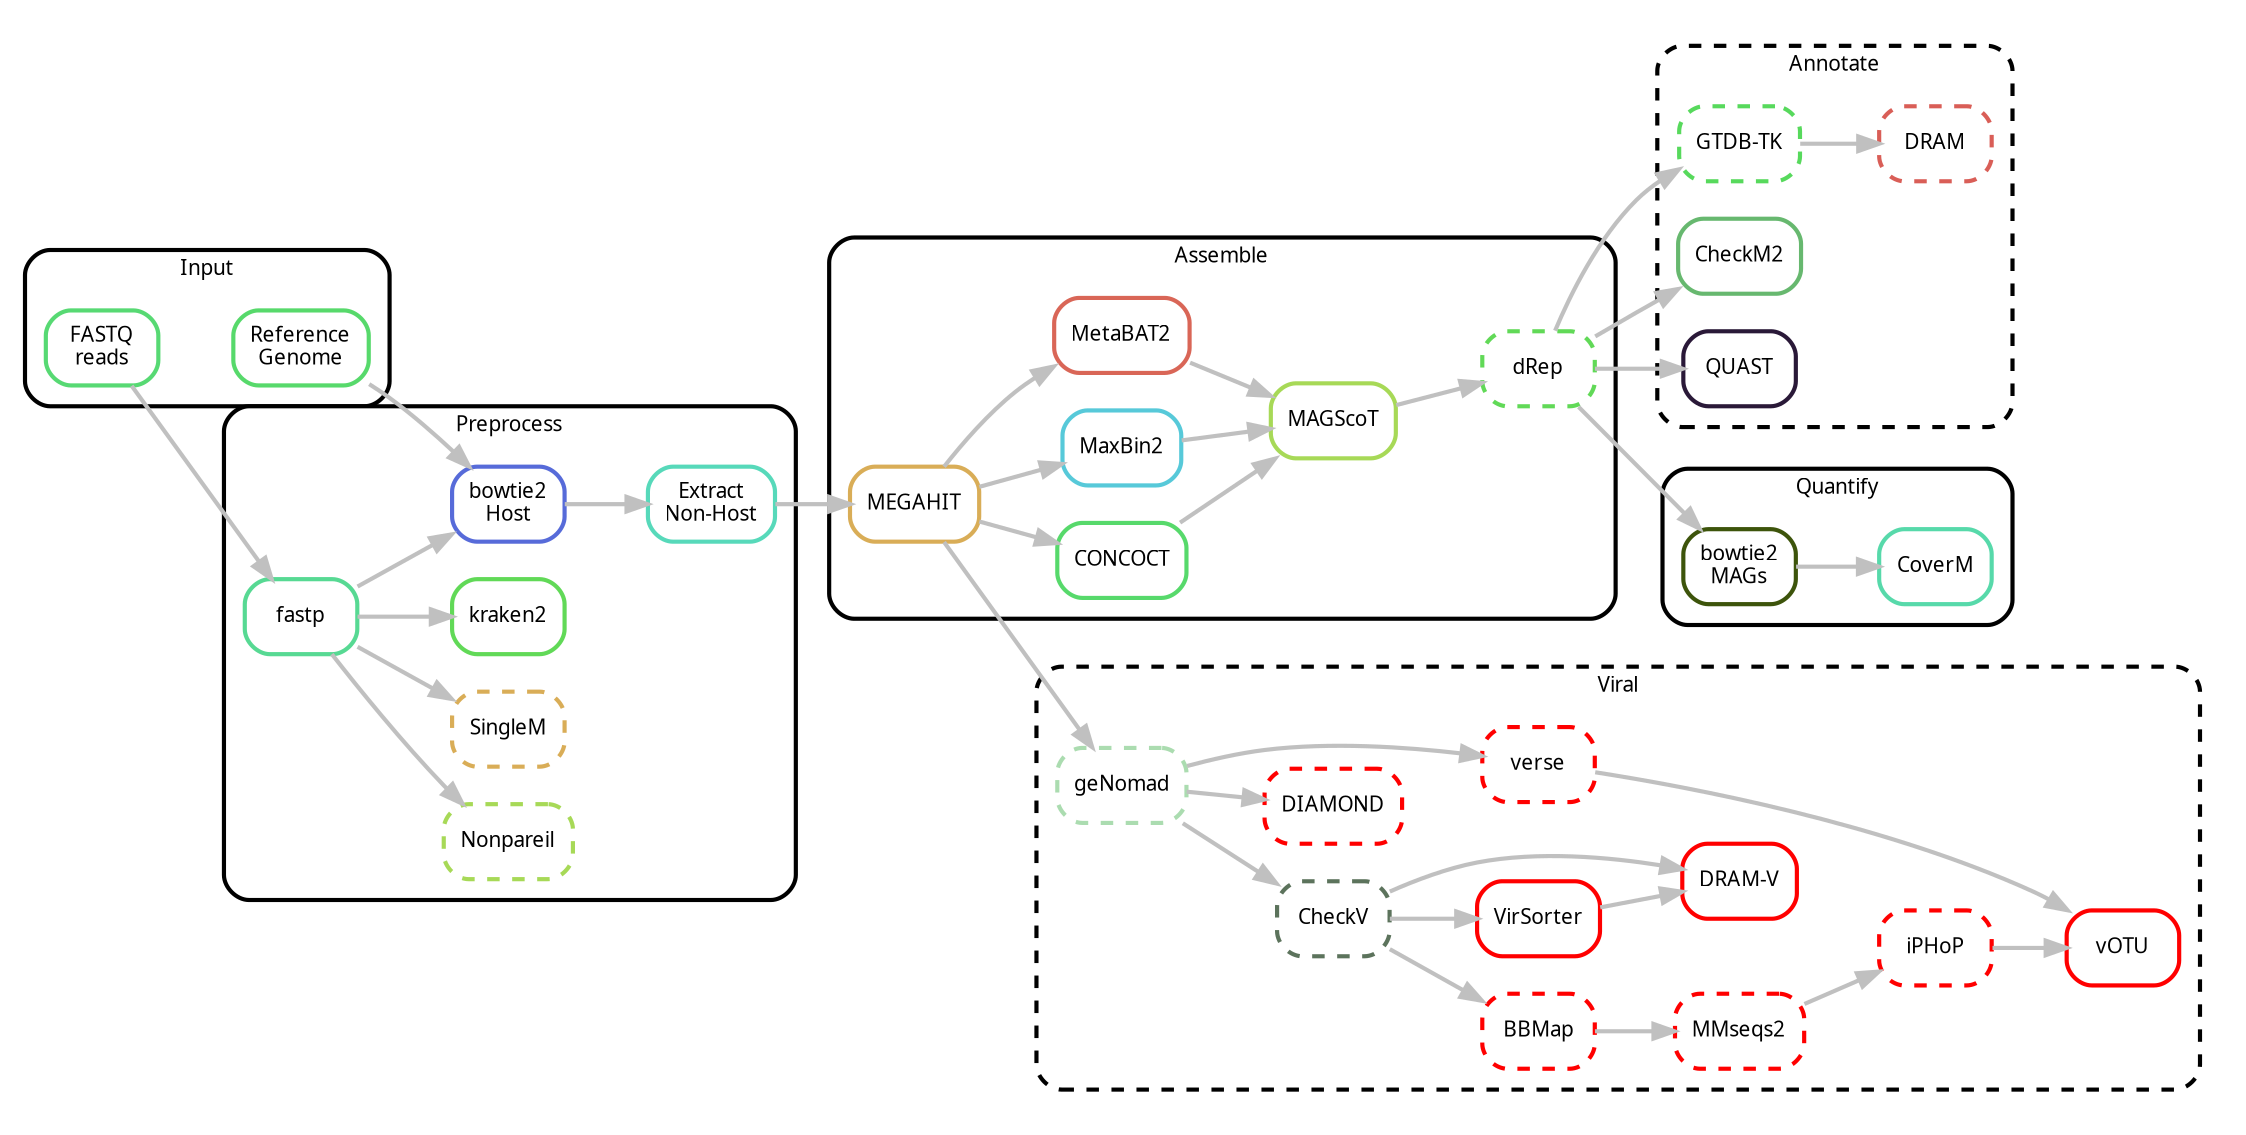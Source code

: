 digraph snakemake_dag {
    rankdir=LR;
    newrank=true;
    graph[bgcolor=white, margin=0, compound=true];
    node[shape=box, style=rounded, fontname=sans, fontsize=10, penwidth=2];
    edge[penwidth=2, color=grey];

    subgraph cluster_0 {
        label = "Input";
        shape=box; style=rounded; fontname=sans; fontsize=10; penwidth=2; margin=10;
        reference [label = "Reference\nGenome", color = "0.36 0.6 0.85"];
        fastq     [label = "FASTQ\nreads",      color = "0.37 0.6 0.85"];
    }



    subgraph cluster_1 {
        label = "Preprocess";
        shape=box; style=rounded; fontname=sans; fontsize=10; penwidth=2; margin=10;
        bowtie2   [label = "bowtie2\nHost", color = "0.64 0.6 0.85"];
        extract   [label = "Extract\nNon-Host",    color = "0.46 0.6 0.85"];
        fastp     [label = "fastp",                color = "0.41 0.6 0.85"];
        {
            rankdir=LR;
            nonpareil [label = "Nonpareil", color = "0.23 0.6 0.85", style = "dashed,rounded"];
            singlem   [label = "SingleM",   color = "0.11 0.6 0.85", style = "dashed,rounded"];
            kraken2   [label = "kraken2",   color = "0.32 0.6 0.85"];
        }
        fastp   -> bowtie2
        fastp   -> nonpareil
        fastp   -> singlem
        fastp   -> kraken2
        bowtie2 -> extract

    }


    subgraph cluster_2 {
        label = "Assemble";
        shape=box; style=rounded; fontname=sans; fontsize=10; penwidth=2; margin=10;
        megahit  [label = "MEGAHIT",  color = "0.11 0.6 0.85"];
        concoct  [label = "CONCOCT",  color = "0.36 0.6 0.85"];
        maxbin2  [label = "MaxBin2",  color = "0.52 0.6 0.85"];
        metabat2 [label = "MetaBAT2", color = "0.02 0.6 0.85"];
        magscot  [label = "MAGScoT",  color = "0.23 0.6 0.85"];
        drep     [label = "dRep",     color = "0.32 0.6 0.85", style = "dashed,rounded"];

        megahit -> concoct
        megahit -> maxbin2
        megahit -> metabat2
        metabat2 -> magscot
        concoct  -> magscot
        maxbin2  -> magscot
        magscot  -> drep
    }




    subgraph cluster_6_space {
        margin = 10;
        style = invis;
        subgraph cluster_6 {
            label = "Quantify";
            shape=box; style="rounded"; fontname=sans; fontsize=10; penwidth=2; margin=10;
            bowtie2_drep [label = "bowtie2\nMAGs", color = "0.22 0.86 0.33"];
            coverm       [label = "CoverM",        color = "0.44 0.60 0.85"];
        }
        bowtie2_drep -> coverm
    }

    subgraph cluster_7_space {
        margin = 10;
        style = invis;
        subgraph cluster_7 {
            label = "Annotate";
            shape=box; style="rounded,dashed"; fontname=sans; fontsize=10; penwidth=2; margin=10;
            gtdbtk [label = "GTDB-TK", color = "0.34 0.6 0.85", style = "dashed,rounded"];
            dram   [label = "DRAM",    color = "0.01 0.6 0.85", style = "dashed,rounded"];
            checkm [label = "CheckM2", color = "0.35 0.44 0.72"];
            quast  [label = "QUAST",   color = "0.76  0.55 0.22"];
        }
        gtdbtk -> dram

    }

    reference -> bowtie2
    fastq     -> fastp
    extract   -> megahit
    drep      -> gtdbtk
    drep      -> bowtie2_drep
    drep      -> checkm
    drep      -> quast

    subgraph cluster_5_space {
        margin = 10;
        style = invis;
        subgraph cluster_5 {
            label = "Viral";
            shape=box; style="rounded,dashed"; fontname=sans; fontsize=10; penwidth=2; margin="10,10";

            genomad     [label = "geNomad",     color = "0.35 0.22 0.86", style = "dashed,rounded"];
            checkv      [label = "CheckV",      color = "0.33 0.20 0.45", style = "dashed,rounded"];
            bbmap       [label = "BBMap",       color = red,              style = "dashed,rounded"];
            mmseqs2     [label = "MMseqs2",     color = red,              style = "dashed,rounded"];
            iphop       [label = "iPHoP",       color = red,              style = "dashed,rounded"];
            diamond     [label = "DIAMOND",     color = red,              style = "dashed,rounded"];
            verse       [label = "verse",       color = red,              style = "dashed,rounded"];
            votu        [label = "vOTU",        color = red];
            virsorter   [label = "VirSorter",   color = red];
            dramv       [label = "DRAM-V",      color = red];
        }

        megahit -> genomad
        genomad -> checkv
        checkv -> bbmap
        bbmap -> mmseqs2
        mmseqs2 -> iphop
        genomad -> diamond
        genomad -> verse
        verse -> votu
        iphop -> votu
        checkv -> virsorter
        checkv -> dramv
        virsorter -> dramv

    }


}
